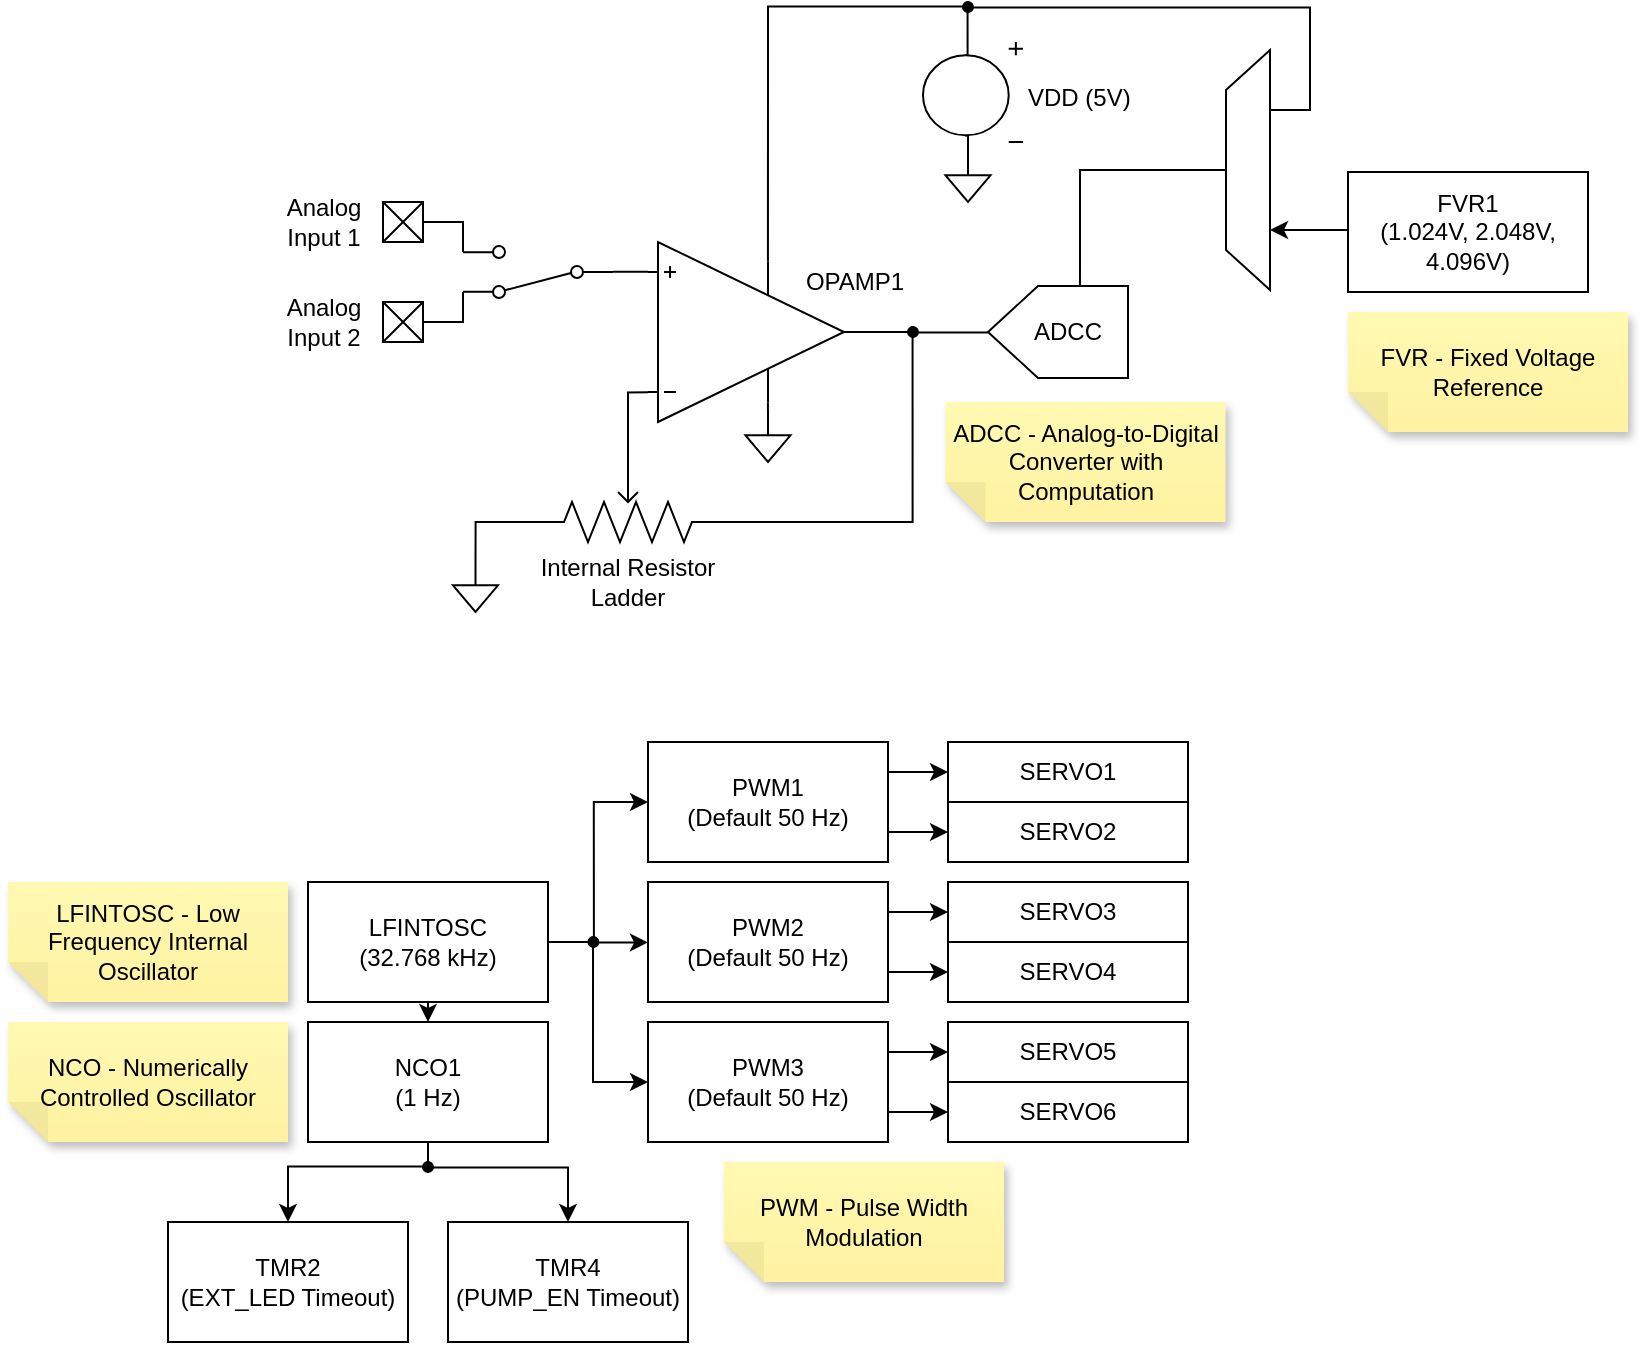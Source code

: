 <mxfile version="21.5.1" type="device">
  <diagram name="Page-1" id="wyJS0wY3VDMjycD1PFRl">
    <mxGraphModel dx="1728" dy="1038" grid="1" gridSize="10" guides="1" tooltips="1" connect="1" arrows="1" fold="1" page="1" pageScale="1" pageWidth="1100" pageHeight="850" math="0" shadow="0">
      <root>
        <mxCell id="0" />
        <mxCell id="1" parent="0" />
        <mxCell id="JnMU-w9qaVQYB5pslUgb-23" style="edgeStyle=orthogonalEdgeStyle;rounded=0;orthogonalLoop=1;jettySize=auto;html=1;exitX=1;exitY=0.75;exitDx=0;exitDy=0;entryX=0;entryY=0.5;entryDx=0;entryDy=0;labelBackgroundColor=none;fontColor=default;" parent="1" source="JnMU-w9qaVQYB5pslUgb-1" target="JnMU-w9qaVQYB5pslUgb-17" edge="1">
          <mxGeometry relative="1" as="geometry" />
        </mxCell>
        <mxCell id="JnMU-w9qaVQYB5pslUgb-24" style="edgeStyle=orthogonalEdgeStyle;rounded=0;orthogonalLoop=1;jettySize=auto;html=1;exitX=1;exitY=0.25;exitDx=0;exitDy=0;entryX=0;entryY=0.5;entryDx=0;entryDy=0;labelBackgroundColor=none;fontColor=default;" parent="1" source="JnMU-w9qaVQYB5pslUgb-1" target="JnMU-w9qaVQYB5pslUgb-16" edge="1">
          <mxGeometry relative="1" as="geometry" />
        </mxCell>
        <mxCell id="JnMU-w9qaVQYB5pslUgb-1" value="PWM2&lt;br&gt;(Default 50 Hz)" style="rounded=0;whiteSpace=wrap;html=1;labelBackgroundColor=none;" parent="1" vertex="1">
          <mxGeometry x="360" y="520" width="120" height="60" as="geometry" />
        </mxCell>
        <mxCell id="JnMU-w9qaVQYB5pslUgb-13" style="edgeStyle=orthogonalEdgeStyle;rounded=0;orthogonalLoop=1;jettySize=auto;html=1;exitX=1;exitY=0.25;exitDx=0;exitDy=0;entryX=0;entryY=0.5;entryDx=0;entryDy=0;labelBackgroundColor=none;fontColor=default;" parent="1" source="JnMU-w9qaVQYB5pslUgb-2" target="JnMU-w9qaVQYB5pslUgb-11" edge="1">
          <mxGeometry relative="1" as="geometry" />
        </mxCell>
        <mxCell id="JnMU-w9qaVQYB5pslUgb-15" style="edgeStyle=orthogonalEdgeStyle;rounded=0;orthogonalLoop=1;jettySize=auto;html=1;exitX=1;exitY=0.75;exitDx=0;exitDy=0;entryX=0;entryY=0.5;entryDx=0;entryDy=0;labelBackgroundColor=none;fontColor=default;" parent="1" source="JnMU-w9qaVQYB5pslUgb-2" target="JnMU-w9qaVQYB5pslUgb-14" edge="1">
          <mxGeometry relative="1" as="geometry" />
        </mxCell>
        <mxCell id="JnMU-w9qaVQYB5pslUgb-2" value="PWM1&lt;br&gt;(Default 50 Hz)" style="rounded=0;whiteSpace=wrap;html=1;labelBackgroundColor=none;" parent="1" vertex="1">
          <mxGeometry x="360" y="450" width="120" height="60" as="geometry" />
        </mxCell>
        <mxCell id="JnMU-w9qaVQYB5pslUgb-20" style="edgeStyle=orthogonalEdgeStyle;rounded=0;orthogonalLoop=1;jettySize=auto;html=1;exitX=1;exitY=0.25;exitDx=0;exitDy=0;entryX=0;entryY=0.5;entryDx=0;entryDy=0;labelBackgroundColor=none;fontColor=default;" parent="1" source="JnMU-w9qaVQYB5pslUgb-3" target="JnMU-w9qaVQYB5pslUgb-18" edge="1">
          <mxGeometry relative="1" as="geometry" />
        </mxCell>
        <mxCell id="JnMU-w9qaVQYB5pslUgb-21" style="edgeStyle=orthogonalEdgeStyle;rounded=0;orthogonalLoop=1;jettySize=auto;html=1;exitX=1;exitY=0.75;exitDx=0;exitDy=0;entryX=0;entryY=0.5;entryDx=0;entryDy=0;labelBackgroundColor=none;fontColor=default;" parent="1" source="JnMU-w9qaVQYB5pslUgb-3" target="JnMU-w9qaVQYB5pslUgb-19" edge="1">
          <mxGeometry relative="1" as="geometry" />
        </mxCell>
        <mxCell id="JnMU-w9qaVQYB5pslUgb-3" value="PWM3&lt;br&gt;(Default 50 Hz)" style="rounded=0;whiteSpace=wrap;html=1;labelBackgroundColor=none;" parent="1" vertex="1">
          <mxGeometry x="360" y="590" width="120" height="60" as="geometry" />
        </mxCell>
        <mxCell id="JnMU-w9qaVQYB5pslUgb-8" style="edgeStyle=orthogonalEdgeStyle;rounded=0;orthogonalLoop=1;jettySize=auto;html=1;exitX=0.5;exitY=1;exitDx=0;exitDy=0;entryX=0.5;entryY=0;entryDx=0;entryDy=0;labelBackgroundColor=none;fontColor=default;" parent="1" source="JnMU-w9qaVQYB5pslUgb-4" target="JnMU-w9qaVQYB5pslUgb-5" edge="1">
          <mxGeometry relative="1" as="geometry" />
        </mxCell>
        <mxCell id="JnMU-w9qaVQYB5pslUgb-28" style="edgeStyle=orthogonalEdgeStyle;rounded=0;orthogonalLoop=1;jettySize=auto;html=1;exitX=1;exitY=0.5;exitDx=0;exitDy=0;entryX=0;entryY=0.5;entryDx=0;entryDy=0;endArrow=none;endFill=0;labelBackgroundColor=none;fontColor=default;" parent="1" source="JnMU-w9qaVQYB5pslUgb-4" target="JnMU-w9qaVQYB5pslUgb-26" edge="1">
          <mxGeometry relative="1" as="geometry">
            <mxPoint x="320.019" y="549.564" as="targetPoint" />
          </mxGeometry>
        </mxCell>
        <mxCell id="JnMU-w9qaVQYB5pslUgb-4" value="LFINTOSC&lt;br&gt;(32.768 kHz)" style="rounded=0;whiteSpace=wrap;html=1;labelBackgroundColor=none;" parent="1" vertex="1">
          <mxGeometry x="190" y="520" width="120" height="60" as="geometry" />
        </mxCell>
        <mxCell id="JnMU-w9qaVQYB5pslUgb-5" value="NCO1&lt;br&gt;(1 Hz)" style="rounded=0;whiteSpace=wrap;html=1;labelBackgroundColor=none;" parent="1" vertex="1">
          <mxGeometry x="190" y="590" width="120" height="60" as="geometry" />
        </mxCell>
        <mxCell id="JnMU-w9qaVQYB5pslUgb-6" value="TMR2&lt;br&gt;(EXT_LED Timeout)" style="rounded=0;whiteSpace=wrap;html=1;labelBackgroundColor=none;" parent="1" vertex="1">
          <mxGeometry x="120" y="690" width="120" height="60" as="geometry" />
        </mxCell>
        <mxCell id="JnMU-w9qaVQYB5pslUgb-7" value="TMR4&lt;br&gt;(PUMP_EN Timeout)" style="rounded=0;whiteSpace=wrap;html=1;labelBackgroundColor=none;" parent="1" vertex="1">
          <mxGeometry x="260" y="690" width="120" height="60" as="geometry" />
        </mxCell>
        <mxCell id="JnMU-w9qaVQYB5pslUgb-11" value="SERVO1" style="rounded=0;whiteSpace=wrap;html=1;labelBackgroundColor=none;" parent="1" vertex="1">
          <mxGeometry x="510" y="450" width="120" height="30" as="geometry" />
        </mxCell>
        <mxCell id="JnMU-w9qaVQYB5pslUgb-14" value="SERVO2" style="rounded=0;whiteSpace=wrap;html=1;labelBackgroundColor=none;" parent="1" vertex="1">
          <mxGeometry x="510" y="480" width="120" height="30" as="geometry" />
        </mxCell>
        <mxCell id="JnMU-w9qaVQYB5pslUgb-16" value="SERVO3" style="rounded=0;whiteSpace=wrap;html=1;labelBackgroundColor=none;" parent="1" vertex="1">
          <mxGeometry x="510" y="520" width="120" height="30" as="geometry" />
        </mxCell>
        <mxCell id="JnMU-w9qaVQYB5pslUgb-17" value="SERVO4" style="rounded=0;whiteSpace=wrap;html=1;labelBackgroundColor=none;" parent="1" vertex="1">
          <mxGeometry x="510" y="550" width="120" height="30" as="geometry" />
        </mxCell>
        <mxCell id="JnMU-w9qaVQYB5pslUgb-18" value="SERVO5" style="rounded=0;whiteSpace=wrap;html=1;labelBackgroundColor=none;" parent="1" vertex="1">
          <mxGeometry x="510" y="590" width="120" height="30" as="geometry" />
        </mxCell>
        <mxCell id="JnMU-w9qaVQYB5pslUgb-19" value="SERVO6" style="rounded=0;whiteSpace=wrap;html=1;labelBackgroundColor=none;" parent="1" vertex="1">
          <mxGeometry x="510" y="620" width="120" height="30" as="geometry" />
        </mxCell>
        <mxCell id="JnMU-w9qaVQYB5pslUgb-29" style="edgeStyle=orthogonalEdgeStyle;rounded=0;orthogonalLoop=1;jettySize=auto;html=1;exitX=0.5;exitY=0;exitDx=0;exitDy=0;entryX=0;entryY=0.5;entryDx=0;entryDy=0;labelBackgroundColor=none;fontColor=default;" parent="1" source="JnMU-w9qaVQYB5pslUgb-26" target="JnMU-w9qaVQYB5pslUgb-2" edge="1">
          <mxGeometry relative="1" as="geometry" />
        </mxCell>
        <mxCell id="JnMU-w9qaVQYB5pslUgb-30" style="edgeStyle=orthogonalEdgeStyle;rounded=0;orthogonalLoop=1;jettySize=auto;html=1;exitX=1;exitY=0.5;exitDx=0;exitDy=0;entryX=0;entryY=0.5;entryDx=0;entryDy=0;labelBackgroundColor=none;fontColor=default;" parent="1" source="JnMU-w9qaVQYB5pslUgb-26" target="JnMU-w9qaVQYB5pslUgb-1" edge="1">
          <mxGeometry relative="1" as="geometry" />
        </mxCell>
        <mxCell id="JnMU-w9qaVQYB5pslUgb-31" style="edgeStyle=orthogonalEdgeStyle;rounded=0;orthogonalLoop=1;jettySize=auto;html=1;exitX=0.5;exitY=1;exitDx=0;exitDy=0;entryX=0;entryY=0.5;entryDx=0;entryDy=0;labelBackgroundColor=none;fontColor=default;" parent="1" source="JnMU-w9qaVQYB5pslUgb-26" target="JnMU-w9qaVQYB5pslUgb-3" edge="1">
          <mxGeometry relative="1" as="geometry" />
        </mxCell>
        <mxCell id="JnMU-w9qaVQYB5pslUgb-26" value="" style="ellipse;whiteSpace=wrap;html=1;aspect=fixed;rotation=5;labelBackgroundColor=none;fillColor=#000000;" parent="1" vertex="1">
          <mxGeometry x="330.23" y="547.5" width="5" height="5" as="geometry" />
        </mxCell>
        <mxCell id="JnMU-w9qaVQYB5pslUgb-35" style="edgeStyle=orthogonalEdgeStyle;rounded=0;orthogonalLoop=1;jettySize=auto;html=1;exitX=1;exitY=0.5;exitDx=0;exitDy=0;entryX=0.5;entryY=0;entryDx=0;entryDy=0;labelBackgroundColor=none;fontColor=default;" parent="1" source="JnMU-w9qaVQYB5pslUgb-32" target="JnMU-w9qaVQYB5pslUgb-7" edge="1">
          <mxGeometry relative="1" as="geometry" />
        </mxCell>
        <mxCell id="JnMU-w9qaVQYB5pslUgb-36" style="edgeStyle=orthogonalEdgeStyle;rounded=0;orthogonalLoop=1;jettySize=auto;html=1;exitX=0;exitY=0.5;exitDx=0;exitDy=0;entryX=0.5;entryY=0;entryDx=0;entryDy=0;labelBackgroundColor=none;fontColor=default;" parent="1" source="JnMU-w9qaVQYB5pslUgb-32" target="JnMU-w9qaVQYB5pslUgb-6" edge="1">
          <mxGeometry relative="1" as="geometry" />
        </mxCell>
        <mxCell id="JnMU-w9qaVQYB5pslUgb-41" value="" style="edgeStyle=none;rounded=0;orthogonalLoop=1;jettySize=auto;html=1;exitX=0.5;exitY=1;exitDx=0;exitDy=0;endArrow=none;endFill=0;labelBackgroundColor=none;fontColor=default;" parent="1" source="JnMU-w9qaVQYB5pslUgb-5" target="JnMU-w9qaVQYB5pslUgb-32" edge="1">
          <mxGeometry relative="1" as="geometry">
            <mxPoint x="250.143" y="670" as="targetPoint" />
            <mxPoint x="250" y="650" as="sourcePoint" />
          </mxGeometry>
        </mxCell>
        <mxCell id="JnMU-w9qaVQYB5pslUgb-32" value="" style="ellipse;whiteSpace=wrap;html=1;aspect=fixed;rotation=5;labelBackgroundColor=none;fillColor=#000000;" parent="1" vertex="1">
          <mxGeometry x="247.5" y="660" width="5" height="5" as="geometry" />
        </mxCell>
        <mxCell id="JnMU-w9qaVQYB5pslUgb-47" style="edgeStyle=orthogonalEdgeStyle;rounded=0;orthogonalLoop=1;jettySize=auto;html=1;exitX=1;exitY=0.5;exitDx=0;exitDy=0;exitPerimeter=0;entryX=0;entryY=0.5;entryDx=0;entryDy=0;endArrow=none;endFill=0;labelBackgroundColor=none;fontColor=default;" parent="1" source="JnMU-w9qaVQYB5pslUgb-44" target="JnMU-w9qaVQYB5pslUgb-46" edge="1">
          <mxGeometry relative="1" as="geometry" />
        </mxCell>
        <mxCell id="JnMU-w9qaVQYB5pslUgb-60" style="edgeStyle=orthogonalEdgeStyle;rounded=0;orthogonalLoop=1;jettySize=auto;html=1;exitX=0;exitY=0.165;exitDx=0;exitDy=0;exitPerimeter=0;entryX=0.5;entryY=1;entryDx=0;entryDy=0;endArrow=none;endFill=0;labelBackgroundColor=none;fontColor=default;entryPerimeter=0;" parent="1" source="JnMU-w9qaVQYB5pslUgb-44" target="Xnha2yoSLHK6knwXPfEw-34" edge="1">
          <mxGeometry relative="1" as="geometry">
            <mxPoint x="338" y="310" as="targetPoint" />
          </mxGeometry>
        </mxCell>
        <mxCell id="Xnha2yoSLHK6knwXPfEw-6" style="edgeStyle=orthogonalEdgeStyle;rounded=0;orthogonalLoop=1;jettySize=auto;html=1;exitX=0.612;exitY=0.11;exitDx=0;exitDy=0;exitPerimeter=0;entryX=0.5;entryY=0;entryDx=0;entryDy=0;entryPerimeter=0;endArrow=none;endFill=0;" edge="1" parent="1" source="JnMU-w9qaVQYB5pslUgb-44">
          <mxGeometry relative="1" as="geometry">
            <mxPoint x="420" y="290" as="targetPoint" />
          </mxGeometry>
        </mxCell>
        <mxCell id="Xnha2yoSLHK6knwXPfEw-8" style="edgeStyle=orthogonalEdgeStyle;rounded=0;orthogonalLoop=1;jettySize=auto;html=1;exitX=0;exitY=0.835;exitDx=0;exitDy=0;exitPerimeter=0;entryX=0;entryY=0.5;entryDx=0;entryDy=0;endArrow=none;endFill=0;" edge="1" parent="1" source="JnMU-w9qaVQYB5pslUgb-44" target="Xnha2yoSLHK6knwXPfEw-7">
          <mxGeometry relative="1" as="geometry" />
        </mxCell>
        <mxCell id="JnMU-w9qaVQYB5pslUgb-44" value="" style="verticalLabelPosition=bottom;shadow=0;dashed=0;align=center;html=1;verticalAlign=top;shape=mxgraph.electrical.abstract.operational_amp_1;flipV=1;labelBackgroundColor=none;" parent="1" vertex="1">
          <mxGeometry x="360" y="200" width="98" height="90" as="geometry" />
        </mxCell>
        <mxCell id="JnMU-w9qaVQYB5pslUgb-48" value="" style="edgeStyle=orthogonalEdgeStyle;rounded=0;orthogonalLoop=1;jettySize=auto;html=1;endArrow=none;endFill=0;labelBackgroundColor=none;fontColor=default;" parent="1" source="JnMU-w9qaVQYB5pslUgb-46" target="JnMU-w9qaVQYB5pslUgb-44" edge="1">
          <mxGeometry relative="1" as="geometry" />
        </mxCell>
        <mxCell id="JnMU-w9qaVQYB5pslUgb-59" style="edgeStyle=orthogonalEdgeStyle;rounded=0;orthogonalLoop=1;jettySize=auto;html=1;exitX=0.5;exitY=1;exitDx=0;exitDy=0;endArrow=none;endFill=0;labelBackgroundColor=none;fontColor=default;entryX=0;entryY=0.25;entryDx=0;entryDy=0;entryPerimeter=0;" parent="1" source="JnMU-w9qaVQYB5pslUgb-46" edge="1">
          <mxGeometry relative="1" as="geometry">
            <mxPoint x="400" y="340" as="targetPoint" />
            <Array as="points">
              <mxPoint x="492" y="340" />
            </Array>
          </mxGeometry>
        </mxCell>
        <mxCell id="Xnha2yoSLHK6knwXPfEw-25" style="edgeStyle=orthogonalEdgeStyle;rounded=0;orthogonalLoop=1;jettySize=auto;html=1;exitX=1;exitY=0.5;exitDx=0;exitDy=0;entryX=1;entryY=0.5;entryDx=0;entryDy=0;entryPerimeter=0;endArrow=none;endFill=0;" edge="1" parent="1" source="JnMU-w9qaVQYB5pslUgb-46" target="Xnha2yoSLHK6knwXPfEw-24">
          <mxGeometry relative="1" as="geometry" />
        </mxCell>
        <mxCell id="JnMU-w9qaVQYB5pslUgb-46" value="" style="ellipse;whiteSpace=wrap;html=1;aspect=fixed;rotation=5;labelBackgroundColor=none;fillColor=#000000;" parent="1" vertex="1">
          <mxGeometry x="490" y="242.5" width="5" height="5" as="geometry" />
        </mxCell>
        <mxCell id="Xnha2yoSLHK6knwXPfEw-5" style="edgeStyle=orthogonalEdgeStyle;rounded=0;orthogonalLoop=1;jettySize=auto;html=1;exitX=0.58;exitY=0.935;exitDx=0;exitDy=0;exitPerimeter=0;entryX=0.5;entryY=0;entryDx=0;entryDy=0;entryPerimeter=0;endArrow=none;endFill=0;" edge="1" parent="1" source="JnMU-w9qaVQYB5pslUgb-51" target="Xnha2yoSLHK6knwXPfEw-4">
          <mxGeometry relative="1" as="geometry" />
        </mxCell>
        <mxCell id="Xnha2yoSLHK6knwXPfEw-42" style="edgeStyle=orthogonalEdgeStyle;rounded=0;orthogonalLoop=1;jettySize=auto;html=1;exitX=0.58;exitY=0.135;exitDx=0;exitDy=0;exitPerimeter=0;entryX=0.5;entryY=1;entryDx=0;entryDy=0;endArrow=none;endFill=0;" edge="1" parent="1" source="JnMU-w9qaVQYB5pslUgb-51" target="Xnha2yoSLHK6knwXPfEw-41">
          <mxGeometry relative="1" as="geometry" />
        </mxCell>
        <mxCell id="JnMU-w9qaVQYB5pslUgb-51" value="" style="pointerEvents=1;verticalLabelPosition=bottom;shadow=0;dashed=0;align=center;html=1;verticalAlign=top;shape=mxgraph.electrical.signal_sources.dc_source_1;flipH=1;labelBackgroundColor=none;" parent="1" vertex="1">
          <mxGeometry x="497.5" y="100" width="50" height="50" as="geometry" />
        </mxCell>
        <mxCell id="f0JJ9L98PvGZfma4CgXc-1" style="edgeStyle=orthogonalEdgeStyle;rounded=0;orthogonalLoop=1;jettySize=auto;html=1;exitX=1;exitY=0.25;exitDx=0;exitDy=0;exitPerimeter=0;entryX=0.5;entryY=0;entryDx=0;entryDy=0;entryPerimeter=0;endArrow=none;endFill=0;" parent="1" target="Xnha2yoSLHK6knwXPfEw-23" edge="1">
          <mxGeometry relative="1" as="geometry">
            <mxPoint x="300" y="340" as="sourcePoint" />
            <mxPoint x="212.5" y="360" as="targetPoint" />
          </mxGeometry>
        </mxCell>
        <mxCell id="Xnha2yoSLHK6knwXPfEw-4" value="" style="pointerEvents=1;verticalLabelPosition=bottom;shadow=0;dashed=0;align=center;html=1;verticalAlign=top;shape=mxgraph.electrical.signal_sources.signal_ground;labelBackgroundColor=none;" vertex="1" parent="1">
          <mxGeometry x="508.75" y="160" width="22.5" height="20" as="geometry" />
        </mxCell>
        <mxCell id="Xnha2yoSLHK6knwXPfEw-7" value="" style="html=1;shape=mxgraph.electrical.electro-mechanical.twoWaySwitch;aspect=fixed;elSwitchState=2;rotation=-180;" vertex="1" parent="1">
          <mxGeometry x="267.5" y="202" width="75" height="26" as="geometry" />
        </mxCell>
        <mxCell id="Xnha2yoSLHK6knwXPfEw-15" value="" style="group" vertex="1" connectable="0" parent="1">
          <mxGeometry x="227.5" y="180" width="20" height="20" as="geometry" />
        </mxCell>
        <mxCell id="Xnha2yoSLHK6knwXPfEw-9" value="" style="whiteSpace=wrap;html=1;aspect=fixed;" vertex="1" parent="Xnha2yoSLHK6knwXPfEw-15">
          <mxGeometry width="20" height="20" as="geometry" />
        </mxCell>
        <mxCell id="Xnha2yoSLHK6knwXPfEw-12" style="edgeStyle=none;rounded=0;orthogonalLoop=1;jettySize=auto;html=1;exitX=0;exitY=0;exitDx=0;exitDy=0;entryX=1;entryY=1;entryDx=0;entryDy=0;endArrow=none;endFill=0;" edge="1" parent="Xnha2yoSLHK6knwXPfEw-15" source="Xnha2yoSLHK6knwXPfEw-9" target="Xnha2yoSLHK6knwXPfEw-9">
          <mxGeometry relative="1" as="geometry">
            <Array as="points">
              <mxPoint x="20" y="20" />
            </Array>
          </mxGeometry>
        </mxCell>
        <mxCell id="Xnha2yoSLHK6knwXPfEw-14" style="edgeStyle=none;rounded=0;orthogonalLoop=1;jettySize=auto;html=1;exitX=1;exitY=0;exitDx=0;exitDy=0;entryX=0;entryY=1;entryDx=0;entryDy=0;endArrow=none;endFill=0;" edge="1" parent="Xnha2yoSLHK6knwXPfEw-15" source="Xnha2yoSLHK6knwXPfEw-9" target="Xnha2yoSLHK6knwXPfEw-9">
          <mxGeometry relative="1" as="geometry" />
        </mxCell>
        <mxCell id="Xnha2yoSLHK6knwXPfEw-16" value="" style="group" vertex="1" connectable="0" parent="1">
          <mxGeometry x="227.5" y="230" width="20" height="20" as="geometry" />
        </mxCell>
        <mxCell id="Xnha2yoSLHK6knwXPfEw-17" value="" style="whiteSpace=wrap;html=1;aspect=fixed;" vertex="1" parent="Xnha2yoSLHK6knwXPfEw-16">
          <mxGeometry width="20" height="20" as="geometry" />
        </mxCell>
        <mxCell id="Xnha2yoSLHK6knwXPfEw-18" style="edgeStyle=none;rounded=0;orthogonalLoop=1;jettySize=auto;html=1;exitX=0;exitY=0;exitDx=0;exitDy=0;entryX=1;entryY=1;entryDx=0;entryDy=0;endArrow=none;endFill=0;" edge="1" parent="Xnha2yoSLHK6knwXPfEw-16" source="Xnha2yoSLHK6knwXPfEw-17" target="Xnha2yoSLHK6knwXPfEw-17">
          <mxGeometry relative="1" as="geometry">
            <Array as="points">
              <mxPoint x="20" y="20" />
            </Array>
          </mxGeometry>
        </mxCell>
        <mxCell id="Xnha2yoSLHK6knwXPfEw-19" style="edgeStyle=none;rounded=0;orthogonalLoop=1;jettySize=auto;html=1;exitX=1;exitY=0;exitDx=0;exitDy=0;entryX=0;entryY=1;entryDx=0;entryDy=0;endArrow=none;endFill=0;" edge="1" parent="Xnha2yoSLHK6knwXPfEw-16" source="Xnha2yoSLHK6knwXPfEw-17" target="Xnha2yoSLHK6knwXPfEw-17">
          <mxGeometry relative="1" as="geometry" />
        </mxCell>
        <mxCell id="Xnha2yoSLHK6knwXPfEw-20" style="edgeStyle=orthogonalEdgeStyle;rounded=0;orthogonalLoop=1;jettySize=auto;html=1;exitX=1;exitY=0.5;exitDx=0;exitDy=0;entryX=1;entryY=0.12;entryDx=0;entryDy=0;endArrow=none;endFill=0;" edge="1" parent="1" source="Xnha2yoSLHK6knwXPfEw-17" target="Xnha2yoSLHK6knwXPfEw-7">
          <mxGeometry relative="1" as="geometry" />
        </mxCell>
        <mxCell id="Xnha2yoSLHK6knwXPfEw-21" style="edgeStyle=orthogonalEdgeStyle;rounded=0;orthogonalLoop=1;jettySize=auto;html=1;exitX=1;exitY=0.5;exitDx=0;exitDy=0;entryX=1;entryY=0.88;entryDx=0;entryDy=0;endArrow=none;endFill=0;" edge="1" parent="1" source="Xnha2yoSLHK6knwXPfEw-9" target="Xnha2yoSLHK6knwXPfEw-7">
          <mxGeometry relative="1" as="geometry" />
        </mxCell>
        <mxCell id="Xnha2yoSLHK6knwXPfEw-22" value="" style="pointerEvents=1;verticalLabelPosition=bottom;shadow=0;dashed=0;align=center;html=1;verticalAlign=top;shape=mxgraph.electrical.signal_sources.signal_ground;labelBackgroundColor=none;" vertex="1" parent="1">
          <mxGeometry x="408.75" y="290" width="22.5" height="20" as="geometry" />
        </mxCell>
        <mxCell id="Xnha2yoSLHK6knwXPfEw-23" value="" style="pointerEvents=1;verticalLabelPosition=bottom;shadow=0;dashed=0;align=center;html=1;verticalAlign=top;shape=mxgraph.electrical.signal_sources.signal_ground;labelBackgroundColor=none;" vertex="1" parent="1">
          <mxGeometry x="262.5" y="365" width="22.5" height="20" as="geometry" />
        </mxCell>
        <mxCell id="Xnha2yoSLHK6knwXPfEw-24" value="" style="verticalLabelPosition=bottom;shadow=0;dashed=0;align=center;html=1;verticalAlign=top;shape=mxgraph.electrical.abstract.dac;rotation=-180;" vertex="1" parent="1">
          <mxGeometry x="530" y="222" width="70" height="46" as="geometry" />
        </mxCell>
        <mxCell id="Xnha2yoSLHK6knwXPfEw-26" value="ADCC" style="text;strokeColor=none;align=center;fillColor=none;html=1;verticalAlign=middle;whiteSpace=wrap;rounded=0;" vertex="1" parent="1">
          <mxGeometry x="540" y="230" width="60" height="30" as="geometry" />
        </mxCell>
        <mxCell id="Xnha2yoSLHK6knwXPfEw-28" value="Analog Input 1" style="text;strokeColor=none;align=center;fillColor=none;html=1;verticalAlign=middle;whiteSpace=wrap;rounded=0;" vertex="1" parent="1">
          <mxGeometry x="167.5" y="175" width="60" height="30" as="geometry" />
        </mxCell>
        <mxCell id="Xnha2yoSLHK6knwXPfEw-29" value="Analog Input 2" style="text;strokeColor=none;align=center;fillColor=none;html=1;verticalAlign=middle;whiteSpace=wrap;rounded=0;" vertex="1" parent="1">
          <mxGeometry x="167.5" y="225" width="60" height="30" as="geometry" />
        </mxCell>
        <mxCell id="Xnha2yoSLHK6knwXPfEw-32" value="Internal Resistor Ladder" style="text;strokeColor=none;align=center;fillColor=none;html=1;verticalAlign=middle;whiteSpace=wrap;rounded=0;" vertex="1" parent="1">
          <mxGeometry x="295" y="355" width="110" height="30" as="geometry" />
        </mxCell>
        <mxCell id="Xnha2yoSLHK6knwXPfEw-33" value="OPAMP1" style="text;strokeColor=none;align=center;fillColor=none;html=1;verticalAlign=middle;whiteSpace=wrap;rounded=0;" vertex="1" parent="1">
          <mxGeometry x="428.75" y="205" width="68.75" height="30" as="geometry" />
        </mxCell>
        <mxCell id="Xnha2yoSLHK6knwXPfEw-34" value="" style="pointerEvents=1;verticalLabelPosition=bottom;shadow=0;dashed=0;align=center;html=1;verticalAlign=top;shape=mxgraph.electrical.resistors.potentiometer_2;rotation=-180;" vertex="1" parent="1">
          <mxGeometry x="300" y="310" width="100" height="40" as="geometry" />
        </mxCell>
        <mxCell id="Xnha2yoSLHK6knwXPfEw-36" value="ADCC - Analog-to-Digital Converter with Computation" style="shape=note;whiteSpace=wrap;html=1;backgroundOutline=1;fontColor=#000000;darkOpacity=0.05;fillColor=#FFF9B2;strokeColor=none;fillStyle=solid;direction=west;gradientDirection=north;gradientColor=#FFF2A1;shadow=1;size=20;pointerEvents=1;" vertex="1" parent="1">
          <mxGeometry x="508.75" y="280" width="140" height="60" as="geometry" />
        </mxCell>
        <mxCell id="Xnha2yoSLHK6knwXPfEw-37" value="VDD (5V)" style="text;strokeColor=none;align=left;fillColor=none;html=1;verticalAlign=middle;whiteSpace=wrap;rounded=0;" vertex="1" parent="1">
          <mxGeometry x="547.5" y="115" width="110" height="25" as="geometry" />
        </mxCell>
        <mxCell id="Xnha2yoSLHK6knwXPfEw-40" style="edgeStyle=orthogonalEdgeStyle;rounded=0;orthogonalLoop=1;jettySize=auto;html=1;exitX=0.5;exitY=0;exitDx=0;exitDy=0;entryX=0.343;entryY=0.993;entryDx=0;entryDy=0;entryPerimeter=0;endArrow=none;endFill=0;" edge="1" parent="1" source="Xnha2yoSLHK6knwXPfEw-39" target="Xnha2yoSLHK6knwXPfEw-24">
          <mxGeometry relative="1" as="geometry" />
        </mxCell>
        <mxCell id="Xnha2yoSLHK6knwXPfEw-39" value="" style="shape=trapezoid;perimeter=trapezoidPerimeter;whiteSpace=wrap;html=1;fixedSize=1;rotation=-90;" vertex="1" parent="1">
          <mxGeometry x="600" y="153" width="120" height="22" as="geometry" />
        </mxCell>
        <mxCell id="Xnha2yoSLHK6knwXPfEw-43" style="edgeStyle=orthogonalEdgeStyle;rounded=0;orthogonalLoop=1;jettySize=auto;html=1;exitX=1;exitY=0.5;exitDx=0;exitDy=0;entryX=0.75;entryY=1;entryDx=0;entryDy=0;endArrow=none;endFill=0;" edge="1" parent="1" source="Xnha2yoSLHK6knwXPfEw-41" target="Xnha2yoSLHK6knwXPfEw-39">
          <mxGeometry relative="1" as="geometry" />
        </mxCell>
        <mxCell id="Xnha2yoSLHK6knwXPfEw-44" style="edgeStyle=orthogonalEdgeStyle;rounded=0;orthogonalLoop=1;jettySize=auto;html=1;exitX=0;exitY=0.5;exitDx=0;exitDy=0;entryX=0.612;entryY=0.89;entryDx=0;entryDy=0;entryPerimeter=0;endArrow=none;endFill=0;" edge="1" parent="1" source="Xnha2yoSLHK6knwXPfEw-41" target="JnMU-w9qaVQYB5pslUgb-44">
          <mxGeometry relative="1" as="geometry" />
        </mxCell>
        <mxCell id="Xnha2yoSLHK6knwXPfEw-41" value="" style="ellipse;whiteSpace=wrap;html=1;aspect=fixed;rotation=5;labelBackgroundColor=none;fillColor=#000000;" vertex="1" parent="1">
          <mxGeometry x="517.5" y="80" width="5" height="5" as="geometry" />
        </mxCell>
        <mxCell id="Xnha2yoSLHK6knwXPfEw-48" style="edgeStyle=orthogonalEdgeStyle;rounded=0;orthogonalLoop=1;jettySize=auto;html=1;exitX=0;exitY=0.5;exitDx=0;exitDy=0;entryX=0.25;entryY=1;entryDx=0;entryDy=0;" edge="1" parent="1" source="Xnha2yoSLHK6knwXPfEw-45" target="Xnha2yoSLHK6knwXPfEw-39">
          <mxGeometry relative="1" as="geometry">
            <Array as="points">
              <mxPoint x="671" y="194" />
            </Array>
          </mxGeometry>
        </mxCell>
        <mxCell id="Xnha2yoSLHK6knwXPfEw-45" value="FVR1&lt;br&gt;(1.024V, 2.048V, 4.096V)" style="rounded=0;whiteSpace=wrap;html=1;labelBackgroundColor=none;" vertex="1" parent="1">
          <mxGeometry x="710" y="165" width="120" height="60" as="geometry" />
        </mxCell>
        <mxCell id="Xnha2yoSLHK6knwXPfEw-49" value="FVR - Fixed Voltage Reference" style="shape=note;whiteSpace=wrap;html=1;backgroundOutline=1;fontColor=#000000;darkOpacity=0.05;fillColor=#FFF9B2;strokeColor=none;fillStyle=solid;direction=west;gradientDirection=north;gradientColor=#FFF2A1;shadow=1;size=20;pointerEvents=1;" vertex="1" parent="1">
          <mxGeometry x="710" y="235" width="140" height="60" as="geometry" />
        </mxCell>
        <mxCell id="Xnha2yoSLHK6knwXPfEw-50" value="PWM - Pulse Width Modulation" style="shape=note;whiteSpace=wrap;html=1;backgroundOutline=1;fontColor=#000000;darkOpacity=0.05;fillColor=#FFF9B2;strokeColor=none;fillStyle=solid;direction=west;gradientDirection=north;gradientColor=#FFF2A1;shadow=1;size=20;pointerEvents=1;" vertex="1" parent="1">
          <mxGeometry x="398" y="660" width="140" height="60" as="geometry" />
        </mxCell>
        <mxCell id="Xnha2yoSLHK6knwXPfEw-51" value="NCO - Numerically Controlled Oscillator" style="shape=note;whiteSpace=wrap;html=1;backgroundOutline=1;fontColor=#000000;darkOpacity=0.05;fillColor=#FFF9B2;strokeColor=none;fillStyle=solid;direction=west;gradientDirection=north;gradientColor=#FFF2A1;shadow=1;size=20;pointerEvents=1;" vertex="1" parent="1">
          <mxGeometry x="40" y="590" width="140" height="60" as="geometry" />
        </mxCell>
        <mxCell id="Xnha2yoSLHK6knwXPfEw-52" value="LFINTOSC - Low Frequency Internal Oscillator" style="shape=note;whiteSpace=wrap;html=1;backgroundOutline=1;fontColor=#000000;darkOpacity=0.05;fillColor=#FFF9B2;strokeColor=none;fillStyle=solid;direction=west;gradientDirection=north;gradientColor=#FFF2A1;shadow=1;size=20;pointerEvents=1;" vertex="1" parent="1">
          <mxGeometry x="40" y="520" width="140" height="60" as="geometry" />
        </mxCell>
      </root>
    </mxGraphModel>
  </diagram>
</mxfile>
